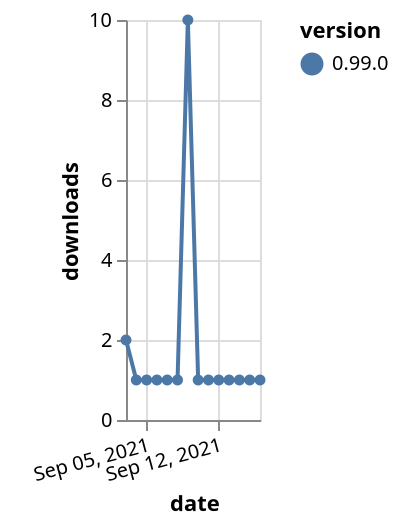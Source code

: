 {"$schema": "https://vega.github.io/schema/vega-lite/v5.json", "description": "A simple bar chart with embedded data.", "data": {"values": [{"date": "2021-09-03", "total": 605, "delta": 2, "version": "0.99.0"}, {"date": "2021-09-04", "total": 606, "delta": 1, "version": "0.99.0"}, {"date": "2021-09-05", "total": 607, "delta": 1, "version": "0.99.0"}, {"date": "2021-09-06", "total": 608, "delta": 1, "version": "0.99.0"}, {"date": "2021-09-07", "total": 609, "delta": 1, "version": "0.99.0"}, {"date": "2021-09-08", "total": 610, "delta": 1, "version": "0.99.0"}, {"date": "2021-09-09", "total": 620, "delta": 10, "version": "0.99.0"}, {"date": "2021-09-10", "total": 621, "delta": 1, "version": "0.99.0"}, {"date": "2021-09-11", "total": 622, "delta": 1, "version": "0.99.0"}, {"date": "2021-09-12", "total": 623, "delta": 1, "version": "0.99.0"}, {"date": "2021-09-13", "total": 624, "delta": 1, "version": "0.99.0"}, {"date": "2021-09-14", "total": 625, "delta": 1, "version": "0.99.0"}, {"date": "2021-09-15", "total": 626, "delta": 1, "version": "0.99.0"}, {"date": "2021-09-16", "total": 627, "delta": 1, "version": "0.99.0"}]}, "width": "container", "mark": {"type": "line", "point": {"filled": true}}, "encoding": {"x": {"field": "date", "type": "temporal", "timeUnit": "yearmonthdate", "title": "date", "axis": {"labelAngle": -15}}, "y": {"field": "delta", "type": "quantitative", "title": "downloads"}, "color": {"field": "version", "type": "nominal"}, "tooltip": {"field": "delta"}}}